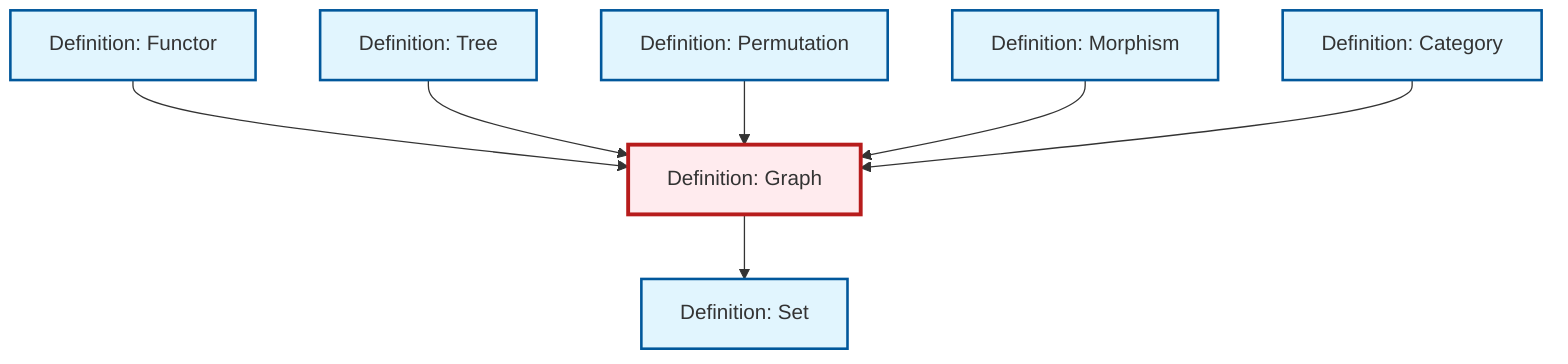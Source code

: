 graph TD
    classDef definition fill:#e1f5fe,stroke:#01579b,stroke-width:2px
    classDef theorem fill:#f3e5f5,stroke:#4a148c,stroke-width:2px
    classDef axiom fill:#fff3e0,stroke:#e65100,stroke-width:2px
    classDef example fill:#e8f5e9,stroke:#1b5e20,stroke-width:2px
    classDef current fill:#ffebee,stroke:#b71c1c,stroke-width:3px
    def-permutation["Definition: Permutation"]:::definition
    def-morphism["Definition: Morphism"]:::definition
    def-graph["Definition: Graph"]:::definition
    def-functor["Definition: Functor"]:::definition
    def-tree["Definition: Tree"]:::definition
    def-category["Definition: Category"]:::definition
    def-set["Definition: Set"]:::definition
    def-functor --> def-graph
    def-graph --> def-set
    def-tree --> def-graph
    def-permutation --> def-graph
    def-morphism --> def-graph
    def-category --> def-graph
    class def-graph current